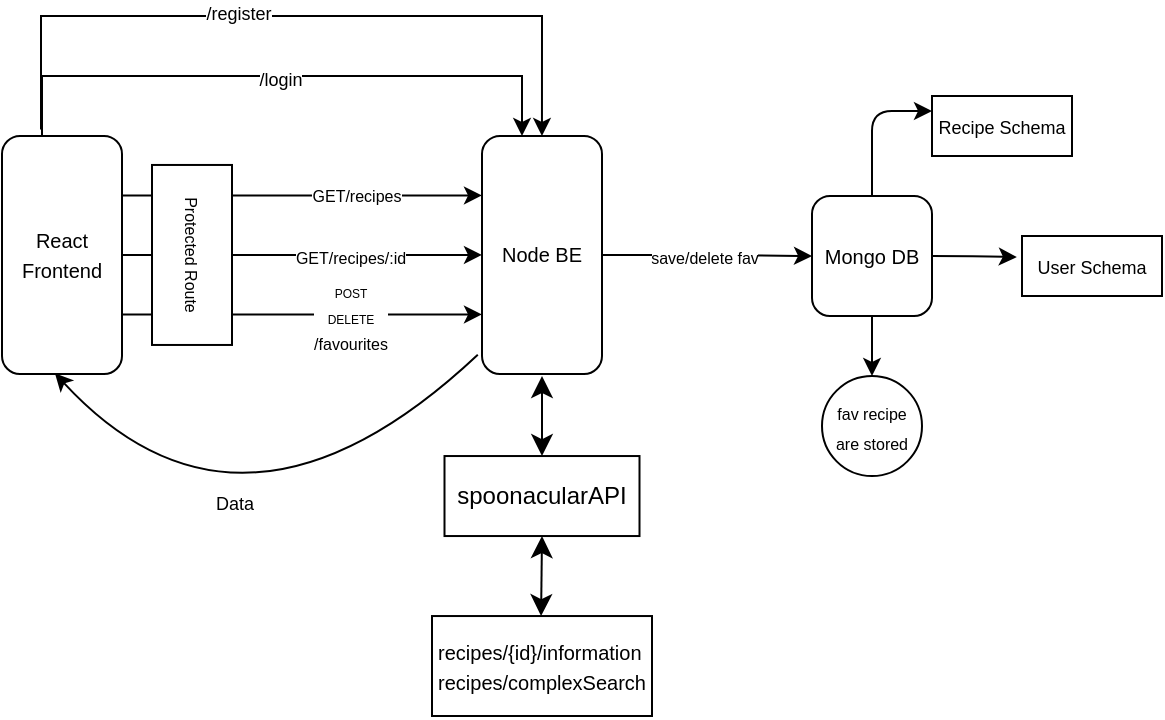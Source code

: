 <mxfile version="26.0.2">
  <diagram name="Page-1" id="GqTC5QWji8bgGsD9CqG-">
    <mxGraphModel dx="877" dy="359" grid="1" gridSize="10" guides="1" tooltips="1" connect="1" arrows="1" fold="1" page="1" pageScale="1" pageWidth="850" pageHeight="1100" math="0" shadow="0">
      <root>
        <mxCell id="0" />
        <mxCell id="1" parent="0" />
        <mxCell id="Ez3ZbAeKuc7IrQRngPXJ-10" style="edgeStyle=orthogonalEdgeStyle;rounded=0;orthogonalLoop=1;jettySize=auto;html=1;exitX=1;exitY=0.25;exitDx=0;exitDy=0;entryX=0;entryY=0.25;entryDx=0;entryDy=0;" edge="1" parent="1" source="Ez3ZbAeKuc7IrQRngPXJ-1" target="Ez3ZbAeKuc7IrQRngPXJ-2">
          <mxGeometry relative="1" as="geometry" />
        </mxCell>
        <mxCell id="Ez3ZbAeKuc7IrQRngPXJ-66" value="&lt;font style=&quot;font-size: 8px;&quot;&gt;GET/recipes&lt;/font&gt;" style="edgeLabel;html=1;align=center;verticalAlign=middle;resizable=0;points=[];fontFamily=Helvetica;fontSize=11;fontColor=default;labelBackgroundColor=default;" vertex="1" connectable="0" parent="Ez3ZbAeKuc7IrQRngPXJ-10">
          <mxGeometry x="0.293" y="1" relative="1" as="geometry">
            <mxPoint as="offset" />
          </mxGeometry>
        </mxCell>
        <mxCell id="Ez3ZbAeKuc7IrQRngPXJ-11" style="edgeStyle=orthogonalEdgeStyle;rounded=0;orthogonalLoop=1;jettySize=auto;html=1;exitX=1;exitY=0.5;exitDx=0;exitDy=0;entryX=0;entryY=0.5;entryDx=0;entryDy=0;" edge="1" parent="1" source="Ez3ZbAeKuc7IrQRngPXJ-1" target="Ez3ZbAeKuc7IrQRngPXJ-2">
          <mxGeometry relative="1" as="geometry" />
        </mxCell>
        <mxCell id="Ez3ZbAeKuc7IrQRngPXJ-14" value="&lt;font style=&quot;font-size: 8px;&quot;&gt;GET/recipes/:id&lt;/font&gt;" style="edgeLabel;html=1;align=center;verticalAlign=middle;resizable=0;points=[];" vertex="1" connectable="0" parent="Ez3ZbAeKuc7IrQRngPXJ-11">
          <mxGeometry x="-0.072" relative="1" as="geometry">
            <mxPoint x="30" as="offset" />
          </mxGeometry>
        </mxCell>
        <mxCell id="Ez3ZbAeKuc7IrQRngPXJ-12" style="edgeStyle=orthogonalEdgeStyle;rounded=0;orthogonalLoop=1;jettySize=auto;html=1;exitX=1;exitY=0.75;exitDx=0;exitDy=0;entryX=0;entryY=0.75;entryDx=0;entryDy=0;" edge="1" parent="1" source="Ez3ZbAeKuc7IrQRngPXJ-1" target="Ez3ZbAeKuc7IrQRngPXJ-2">
          <mxGeometry relative="1" as="geometry" />
        </mxCell>
        <mxCell id="Ez3ZbAeKuc7IrQRngPXJ-15" value="&lt;font style=&quot;&quot;&gt;&lt;font style=&quot;font-size: 6px;&quot;&gt;POST&lt;br&gt;&lt;/font&gt;&lt;font style=&quot;font-size: 6px;&quot;&gt;DELETE&lt;/font&gt;&lt;br&gt;&lt;span style=&quot;font-size: 8px;&quot;&gt;/favourites&lt;/span&gt;&lt;/font&gt;" style="edgeLabel;html=1;align=center;verticalAlign=middle;resizable=0;points=[];" vertex="1" connectable="0" parent="Ez3ZbAeKuc7IrQRngPXJ-12">
          <mxGeometry x="-0.094" y="-1" relative="1" as="geometry">
            <mxPoint x="32" as="offset" />
          </mxGeometry>
        </mxCell>
        <mxCell id="Ez3ZbAeKuc7IrQRngPXJ-32" style="edgeStyle=orthogonalEdgeStyle;rounded=0;orthogonalLoop=1;jettySize=auto;html=1;exitX=0.5;exitY=0;exitDx=0;exitDy=0;entryX=0.5;entryY=0;entryDx=0;entryDy=0;" edge="1" parent="1">
          <mxGeometry relative="1" as="geometry">
            <mxPoint x="30" y="359.98" as="sourcePoint" />
            <mxPoint x="270.0" y="359.98" as="targetPoint" />
            <Array as="points">
              <mxPoint x="30" y="330" />
              <mxPoint x="270" y="330" />
            </Array>
          </mxGeometry>
        </mxCell>
        <mxCell id="Ez3ZbAeKuc7IrQRngPXJ-33" value="&lt;font style=&quot;font-size: 9px;&quot;&gt;/login&lt;/font&gt;" style="edgeLabel;html=1;align=center;verticalAlign=middle;resizable=0;points=[];" vertex="1" connectable="0" parent="Ez3ZbAeKuc7IrQRngPXJ-32">
          <mxGeometry x="-0.008" y="-1" relative="1" as="geometry">
            <mxPoint as="offset" />
          </mxGeometry>
        </mxCell>
        <mxCell id="Ez3ZbAeKuc7IrQRngPXJ-40" style="edgeStyle=orthogonalEdgeStyle;rounded=0;orthogonalLoop=1;jettySize=auto;html=1;entryX=0.5;entryY=1;entryDx=0;entryDy=0;exitX=0.325;exitY=-0.027;exitDx=0;exitDy=0;exitPerimeter=0;" edge="1" parent="1" source="Ez3ZbAeKuc7IrQRngPXJ-1">
          <mxGeometry relative="1" as="geometry">
            <mxPoint x="70.003" y="299.98" as="sourcePoint" />
            <mxPoint x="279.98" y="359.98" as="targetPoint" />
            <Array as="points">
              <mxPoint x="30" y="300" />
              <mxPoint x="280" y="300" />
            </Array>
          </mxGeometry>
        </mxCell>
        <mxCell id="Ez3ZbAeKuc7IrQRngPXJ-42" value="&lt;font style=&quot;font-size: 9px;&quot;&gt;/register&lt;/font&gt;" style="edgeLabel;html=1;align=center;verticalAlign=middle;resizable=0;points=[];" vertex="1" connectable="0" parent="Ez3ZbAeKuc7IrQRngPXJ-40">
          <mxGeometry x="-0.156" y="2" relative="1" as="geometry">
            <mxPoint as="offset" />
          </mxGeometry>
        </mxCell>
        <mxCell id="Ez3ZbAeKuc7IrQRngPXJ-1" value="&lt;font style=&quot;font-size: 10px;&quot;&gt;React Frontend&lt;/font&gt;" style="whiteSpace=wrap;html=1;align=center;rounded=1;shadow=0;glass=0;" vertex="1" parent="1">
          <mxGeometry x="10" y="359.98" width="60" height="119" as="geometry" />
        </mxCell>
        <mxCell id="Ez3ZbAeKuc7IrQRngPXJ-7" value="" style="edgeStyle=orthogonalEdgeStyle;rounded=1;orthogonalLoop=1;jettySize=auto;html=1;shadow=0;" edge="1" parent="1" source="Ez3ZbAeKuc7IrQRngPXJ-2" target="Ez3ZbAeKuc7IrQRngPXJ-4">
          <mxGeometry relative="1" as="geometry" />
        </mxCell>
        <mxCell id="Ez3ZbAeKuc7IrQRngPXJ-63" value="&lt;font style=&quot;font-size: 8px;&quot;&gt;save/delete fav&lt;/font&gt;" style="edgeLabel;html=1;align=center;verticalAlign=middle;resizable=0;points=[];fontFamily=Helvetica;fontSize=11;fontColor=default;labelBackgroundColor=default;" vertex="1" connectable="0" parent="Ez3ZbAeKuc7IrQRngPXJ-7">
          <mxGeometry x="0.041" relative="1" as="geometry">
            <mxPoint x="-4" as="offset" />
          </mxGeometry>
        </mxCell>
        <mxCell id="Ez3ZbAeKuc7IrQRngPXJ-2" value="&lt;font style=&quot;font-size: 10px;&quot;&gt;Node BE&lt;/font&gt;" style="whiteSpace=wrap;html=1;rounded=1;shadow=0;" vertex="1" parent="1">
          <mxGeometry x="250" y="359.98" width="60" height="119" as="geometry" />
        </mxCell>
        <mxCell id="Ez3ZbAeKuc7IrQRngPXJ-45" value="" style="edgeStyle=orthogonalEdgeStyle;curved=1;rounded=0;orthogonalLoop=1;jettySize=auto;html=1;" edge="1" parent="1" source="Ez3ZbAeKuc7IrQRngPXJ-4" target="Ez3ZbAeKuc7IrQRngPXJ-44">
          <mxGeometry relative="1" as="geometry" />
        </mxCell>
        <mxCell id="Ez3ZbAeKuc7IrQRngPXJ-47" value="" style="edgeStyle=orthogonalEdgeStyle;curved=1;rounded=0;orthogonalLoop=1;jettySize=auto;html=1;entryX=-0.037;entryY=0.351;entryDx=0;entryDy=0;entryPerimeter=0;" edge="1" parent="1" source="Ez3ZbAeKuc7IrQRngPXJ-4" target="Ez3ZbAeKuc7IrQRngPXJ-50">
          <mxGeometry relative="1" as="geometry">
            <mxPoint x="430.0" y="380.003" as="targetPoint" />
          </mxGeometry>
        </mxCell>
        <mxCell id="Ez3ZbAeKuc7IrQRngPXJ-64" style="edgeStyle=orthogonalEdgeStyle;rounded=1;orthogonalLoop=1;jettySize=auto;html=1;entryX=0;entryY=0.25;entryDx=0;entryDy=0;shadow=0;strokeColor=default;align=center;verticalAlign=middle;fontFamily=Helvetica;fontSize=11;fontColor=default;labelBackgroundColor=default;endArrow=classic;" edge="1" parent="1" source="Ez3ZbAeKuc7IrQRngPXJ-4" target="Ez3ZbAeKuc7IrQRngPXJ-51">
          <mxGeometry relative="1" as="geometry" />
        </mxCell>
        <mxCell id="Ez3ZbAeKuc7IrQRngPXJ-4" value="&lt;font style=&quot;font-size: 10px;&quot;&gt;Mongo DB&lt;/font&gt;" style="whiteSpace=wrap;html=1;aspect=fixed;rounded=1;shadow=0;" vertex="1" parent="1">
          <mxGeometry x="415" y="390" width="60" height="60" as="geometry" />
        </mxCell>
        <mxCell id="Ez3ZbAeKuc7IrQRngPXJ-44" value="&lt;font style=&quot;font-size: 8px;&quot;&gt;fav recipe are stored&lt;/font&gt;" style="ellipse;whiteSpace=wrap;html=1;rounded=1;shadow=0;" vertex="1" parent="1">
          <mxGeometry x="420" y="480" width="50" height="50" as="geometry" />
        </mxCell>
        <mxCell id="Ez3ZbAeKuc7IrQRngPXJ-50" value="&lt;font style=&quot;font-size: 9px;&quot;&gt;User Schema&lt;/font&gt;" style="whiteSpace=wrap;html=1;" vertex="1" parent="1">
          <mxGeometry x="520" y="410" width="70" height="30" as="geometry" />
        </mxCell>
        <mxCell id="Ez3ZbAeKuc7IrQRngPXJ-51" value="&lt;font style=&quot;font-size: 9px;&quot;&gt;Recipe Schema&lt;/font&gt;" style="whiteSpace=wrap;html=1;" vertex="1" parent="1">
          <mxGeometry x="475" y="340" width="70" height="30" as="geometry" />
        </mxCell>
        <mxCell id="Ez3ZbAeKuc7IrQRngPXJ-53" value="spoonacularAPI" style="rounded=0;whiteSpace=wrap;html=1;" vertex="1" parent="1">
          <mxGeometry x="231.25" y="520.02" width="97.5" height="40" as="geometry" />
        </mxCell>
        <mxCell id="Ez3ZbAeKuc7IrQRngPXJ-58" value="" style="edgeStyle=none;orthogonalLoop=1;jettySize=auto;html=1;endArrow=classic;startArrow=classic;endSize=8;startSize=8;rounded=0;entryX=0.5;entryY=0;entryDx=0;entryDy=0;" edge="1" parent="1" target="Ez3ZbAeKuc7IrQRngPXJ-53">
          <mxGeometry width="100" relative="1" as="geometry">
            <mxPoint x="280" y="480.02" as="sourcePoint" />
            <mxPoint x="250.202" y="473.3" as="targetPoint" />
            <Array as="points" />
          </mxGeometry>
        </mxCell>
        <mxCell id="Ez3ZbAeKuc7IrQRngPXJ-60" value="" style="edgeStyle=none;orthogonalLoop=1;jettySize=auto;html=1;rounded=0;curved=1;exitX=-0.035;exitY=0.919;exitDx=0;exitDy=0;exitPerimeter=0;entryX=0.441;entryY=0.997;entryDx=0;entryDy=0;entryPerimeter=0;" edge="1" parent="1" source="Ez3ZbAeKuc7IrQRngPXJ-2" target="Ez3ZbAeKuc7IrQRngPXJ-1">
          <mxGeometry width="100" relative="1" as="geometry">
            <mxPoint x="239.3" y="419.98" as="sourcePoint" />
            <mxPoint x="-7.105e-14" y="422.62" as="targetPoint" />
            <Array as="points">
              <mxPoint x="130" y="580" />
            </Array>
          </mxGeometry>
        </mxCell>
        <mxCell id="Ez3ZbAeKuc7IrQRngPXJ-61" value="&lt;font style=&quot;font-size: 9px;&quot;&gt;Data&lt;/font&gt;" style="edgeLabel;html=1;align=center;verticalAlign=middle;resizable=0;points=[];" vertex="1" connectable="0" parent="Ez3ZbAeKuc7IrQRngPXJ-60">
          <mxGeometry x="0.271" y="-21" relative="1" as="geometry">
            <mxPoint y="-2" as="offset" />
          </mxGeometry>
        </mxCell>
        <mxCell id="Ez3ZbAeKuc7IrQRngPXJ-22" value="&lt;font style=&quot;font-size: 8px;&quot;&gt;Protected Route&lt;/font&gt;" style="rounded=0;whiteSpace=wrap;html=1;rotation=90;" vertex="1" parent="1">
          <mxGeometry x="60" y="399.48" width="90" height="40" as="geometry" />
        </mxCell>
        <mxCell id="Ez3ZbAeKuc7IrQRngPXJ-70" value="&lt;div style=&quot;text-align: left;&quot;&gt;&lt;span style=&quot;background-color: light-dark(rgb(255, 255, 255), rgb(18, 18, 18)); font-family: Poppins, sans-serif;&quot;&gt;&lt;font style=&quot;font-size: 10px;&quot;&gt;recipes/{id}/information&lt;/font&gt;&lt;/span&gt;&lt;/div&gt;&lt;div style=&quot;text-align: left;&quot;&gt;&lt;span style=&quot;font-family: Poppins, sans-serif; background-color: rgb(255, 255, 255);&quot;&gt;&lt;font style=&quot;font-size: 10px; color: rgb(0, 0, 0);&quot;&gt;recipes/complexSearch&lt;/font&gt;&lt;/span&gt;&lt;/div&gt;" style="rounded=0;whiteSpace=wrap;html=1;" vertex="1" parent="1">
          <mxGeometry x="225" y="600.02" width="110" height="49.98" as="geometry" />
        </mxCell>
        <mxCell id="Ez3ZbAeKuc7IrQRngPXJ-76" value="" style="edgeStyle=none;orthogonalLoop=1;jettySize=auto;html=1;endArrow=classic;startArrow=classic;endSize=8;startSize=8;rounded=1;shadow=0;strokeColor=default;align=center;verticalAlign=middle;fontFamily=Helvetica;fontSize=11;fontColor=default;labelBackgroundColor=default;entryX=0.5;entryY=0;entryDx=0;entryDy=0;exitX=0.5;exitY=1;exitDx=0;exitDy=0;" edge="1" parent="1" source="Ez3ZbAeKuc7IrQRngPXJ-53" target="Ez3ZbAeKuc7IrQRngPXJ-70">
          <mxGeometry width="100" relative="1" as="geometry">
            <mxPoint x="280" y="580.02" as="sourcePoint" />
            <mxPoint x="280.46" y="618.92" as="targetPoint" />
            <Array as="points">
              <mxPoint x="279.54" y="600.02" />
            </Array>
          </mxGeometry>
        </mxCell>
      </root>
    </mxGraphModel>
  </diagram>
</mxfile>
